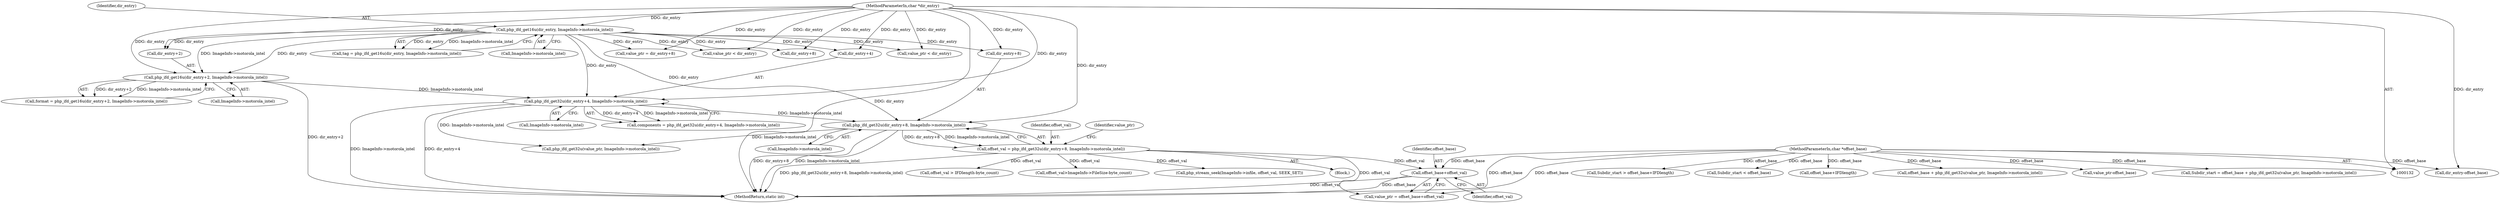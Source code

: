 digraph "0_php_082aecfc3a753ad03be82cf14f03ac065723ec92_0@pointer" {
"1000258" [label="(Call,offset_base+offset_val)"];
"1000135" [label="(MethodParameterIn,char *offset_base)"];
"1000247" [label="(Call,offset_val = php_ifd_get32u(dir_entry+8, ImageInfo->motorola_intel))"];
"1000249" [label="(Call,php_ifd_get32u(dir_entry+8, ImageInfo->motorola_intel))"];
"1000134" [label="(MethodParameterIn,char *dir_entry)"];
"1000176" [label="(Call,php_ifd_get16u(dir_entry, ImageInfo->motorola_intel))"];
"1000192" [label="(Call,php_ifd_get32u(dir_entry+4, ImageInfo->motorola_intel))"];
"1000183" [label="(Call,php_ifd_get16u(dir_entry+2, ImageInfo->motorola_intel))"];
"1000258" [label="(Call,offset_base+offset_val)"];
"1000190" [label="(Call,components = php_ifd_get32u(dir_entry+4, ImageInfo->motorola_intel))"];
"1000177" [label="(Identifier,dir_entry)"];
"1000267" [label="(Call,offset_val > IFDlength-byte_count)"];
"1000192" [label="(Call,php_ifd_get32u(dir_entry+4, ImageInfo->motorola_intel))"];
"1000280" [label="(Call,dir_entry-offset_base)"];
"1000784" [label="(Call,offset_base+IFDlength)"];
"1000770" [label="(Call,offset_base + php_ifd_get32u(value_ptr, ImageInfo->motorola_intel))"];
"1000134" [label="(MethodParameterIn,char *dir_entry)"];
"1000184" [label="(Call,dir_entry+2)"];
"1000411" [label="(Call,value_ptr-offset_base)"];
"1000768" [label="(Call,Subdir_start = offset_base + php_ifd_get32u(value_ptr, ImageInfo->motorola_intel))"];
"1000406" [label="(Call,dir_entry+8)"];
"1000253" [label="(Call,ImageInfo->motorola_intel)"];
"1000247" [label="(Call,offset_val = php_ifd_get32u(dir_entry+8, ImageInfo->motorola_intel))"];
"1000174" [label="(Call,tag = php_ifd_get16u(dir_entry, ImageInfo->motorola_intel))"];
"1000257" [label="(Identifier,value_ptr)"];
"1000292" [label="(Call,offset_val>ImageInfo->FileSize-byte_count)"];
"1000256" [label="(Call,value_ptr = offset_base+offset_val)"];
"1000187" [label="(Call,ImageInfo->motorola_intel)"];
"1000250" [label="(Call,dir_entry+8)"];
"1000183" [label="(Call,php_ifd_get16u(dir_entry+2, ImageInfo->motorola_intel))"];
"1000178" [label="(Call,ImageInfo->motorola_intel)"];
"1000248" [label="(Identifier,offset_val)"];
"1000259" [label="(Identifier,offset_base)"];
"1000318" [label="(Call,value_ptr < dir_entry)"];
"1000249" [label="(Call,php_ifd_get32u(dir_entry+8, ImageInfo->motorola_intel))"];
"1000176" [label="(Call,php_ifd_get16u(dir_entry, ImageInfo->motorola_intel))"];
"1000782" [label="(Call,Subdir_start > offset_base+IFDlength)"];
"1000135" [label="(MethodParameterIn,char *offset_base)"];
"1000273" [label="(Call,value_ptr < dir_entry)"];
"1000358" [label="(Call,php_stream_seek(ImageInfo->infile, offset_val, SEEK_SET))"];
"1000260" [label="(Identifier,offset_val)"];
"1000772" [label="(Call,php_ifd_get32u(value_ptr, ImageInfo->motorola_intel))"];
"1000196" [label="(Call,ImageInfo->motorola_intel)"];
"1000779" [label="(Call,Subdir_start < offset_base)"];
"1000246" [label="(Block,)"];
"1000404" [label="(Call,value_ptr = dir_entry+8)"];
"1000193" [label="(Call,dir_entry+4)"];
"1000181" [label="(Call,format = php_ifd_get16u(dir_entry+2, ImageInfo->motorola_intel))"];
"1000797" [label="(MethodReturn,static int)"];
"1000258" -> "1000256"  [label="AST: "];
"1000258" -> "1000260"  [label="CFG: "];
"1000259" -> "1000258"  [label="AST: "];
"1000260" -> "1000258"  [label="AST: "];
"1000256" -> "1000258"  [label="CFG: "];
"1000258" -> "1000797"  [label="DDG: offset_base"];
"1000258" -> "1000797"  [label="DDG: offset_val"];
"1000135" -> "1000258"  [label="DDG: offset_base"];
"1000247" -> "1000258"  [label="DDG: offset_val"];
"1000135" -> "1000132"  [label="AST: "];
"1000135" -> "1000797"  [label="DDG: offset_base"];
"1000135" -> "1000256"  [label="DDG: offset_base"];
"1000135" -> "1000280"  [label="DDG: offset_base"];
"1000135" -> "1000411"  [label="DDG: offset_base"];
"1000135" -> "1000768"  [label="DDG: offset_base"];
"1000135" -> "1000770"  [label="DDG: offset_base"];
"1000135" -> "1000779"  [label="DDG: offset_base"];
"1000135" -> "1000782"  [label="DDG: offset_base"];
"1000135" -> "1000784"  [label="DDG: offset_base"];
"1000247" -> "1000246"  [label="AST: "];
"1000247" -> "1000249"  [label="CFG: "];
"1000248" -> "1000247"  [label="AST: "];
"1000249" -> "1000247"  [label="AST: "];
"1000257" -> "1000247"  [label="CFG: "];
"1000247" -> "1000797"  [label="DDG: php_ifd_get32u(dir_entry+8, ImageInfo->motorola_intel)"];
"1000249" -> "1000247"  [label="DDG: dir_entry+8"];
"1000249" -> "1000247"  [label="DDG: ImageInfo->motorola_intel"];
"1000247" -> "1000256"  [label="DDG: offset_val"];
"1000247" -> "1000267"  [label="DDG: offset_val"];
"1000247" -> "1000292"  [label="DDG: offset_val"];
"1000247" -> "1000358"  [label="DDG: offset_val"];
"1000249" -> "1000253"  [label="CFG: "];
"1000250" -> "1000249"  [label="AST: "];
"1000253" -> "1000249"  [label="AST: "];
"1000249" -> "1000797"  [label="DDG: ImageInfo->motorola_intel"];
"1000249" -> "1000797"  [label="DDG: dir_entry+8"];
"1000134" -> "1000249"  [label="DDG: dir_entry"];
"1000176" -> "1000249"  [label="DDG: dir_entry"];
"1000192" -> "1000249"  [label="DDG: ImageInfo->motorola_intel"];
"1000249" -> "1000772"  [label="DDG: ImageInfo->motorola_intel"];
"1000134" -> "1000132"  [label="AST: "];
"1000134" -> "1000797"  [label="DDG: dir_entry"];
"1000134" -> "1000176"  [label="DDG: dir_entry"];
"1000134" -> "1000183"  [label="DDG: dir_entry"];
"1000134" -> "1000184"  [label="DDG: dir_entry"];
"1000134" -> "1000192"  [label="DDG: dir_entry"];
"1000134" -> "1000193"  [label="DDG: dir_entry"];
"1000134" -> "1000250"  [label="DDG: dir_entry"];
"1000134" -> "1000273"  [label="DDG: dir_entry"];
"1000134" -> "1000280"  [label="DDG: dir_entry"];
"1000134" -> "1000318"  [label="DDG: dir_entry"];
"1000134" -> "1000404"  [label="DDG: dir_entry"];
"1000134" -> "1000406"  [label="DDG: dir_entry"];
"1000176" -> "1000174"  [label="AST: "];
"1000176" -> "1000178"  [label="CFG: "];
"1000177" -> "1000176"  [label="AST: "];
"1000178" -> "1000176"  [label="AST: "];
"1000174" -> "1000176"  [label="CFG: "];
"1000176" -> "1000174"  [label="DDG: dir_entry"];
"1000176" -> "1000174"  [label="DDG: ImageInfo->motorola_intel"];
"1000176" -> "1000183"  [label="DDG: dir_entry"];
"1000176" -> "1000183"  [label="DDG: ImageInfo->motorola_intel"];
"1000176" -> "1000184"  [label="DDG: dir_entry"];
"1000176" -> "1000192"  [label="DDG: dir_entry"];
"1000176" -> "1000193"  [label="DDG: dir_entry"];
"1000176" -> "1000250"  [label="DDG: dir_entry"];
"1000176" -> "1000273"  [label="DDG: dir_entry"];
"1000176" -> "1000318"  [label="DDG: dir_entry"];
"1000176" -> "1000404"  [label="DDG: dir_entry"];
"1000176" -> "1000406"  [label="DDG: dir_entry"];
"1000192" -> "1000190"  [label="AST: "];
"1000192" -> "1000196"  [label="CFG: "];
"1000193" -> "1000192"  [label="AST: "];
"1000196" -> "1000192"  [label="AST: "];
"1000190" -> "1000192"  [label="CFG: "];
"1000192" -> "1000797"  [label="DDG: dir_entry+4"];
"1000192" -> "1000797"  [label="DDG: ImageInfo->motorola_intel"];
"1000192" -> "1000190"  [label="DDG: dir_entry+4"];
"1000192" -> "1000190"  [label="DDG: ImageInfo->motorola_intel"];
"1000183" -> "1000192"  [label="DDG: ImageInfo->motorola_intel"];
"1000192" -> "1000772"  [label="DDG: ImageInfo->motorola_intel"];
"1000183" -> "1000181"  [label="AST: "];
"1000183" -> "1000187"  [label="CFG: "];
"1000184" -> "1000183"  [label="AST: "];
"1000187" -> "1000183"  [label="AST: "];
"1000181" -> "1000183"  [label="CFG: "];
"1000183" -> "1000797"  [label="DDG: dir_entry+2"];
"1000183" -> "1000181"  [label="DDG: dir_entry+2"];
"1000183" -> "1000181"  [label="DDG: ImageInfo->motorola_intel"];
}
